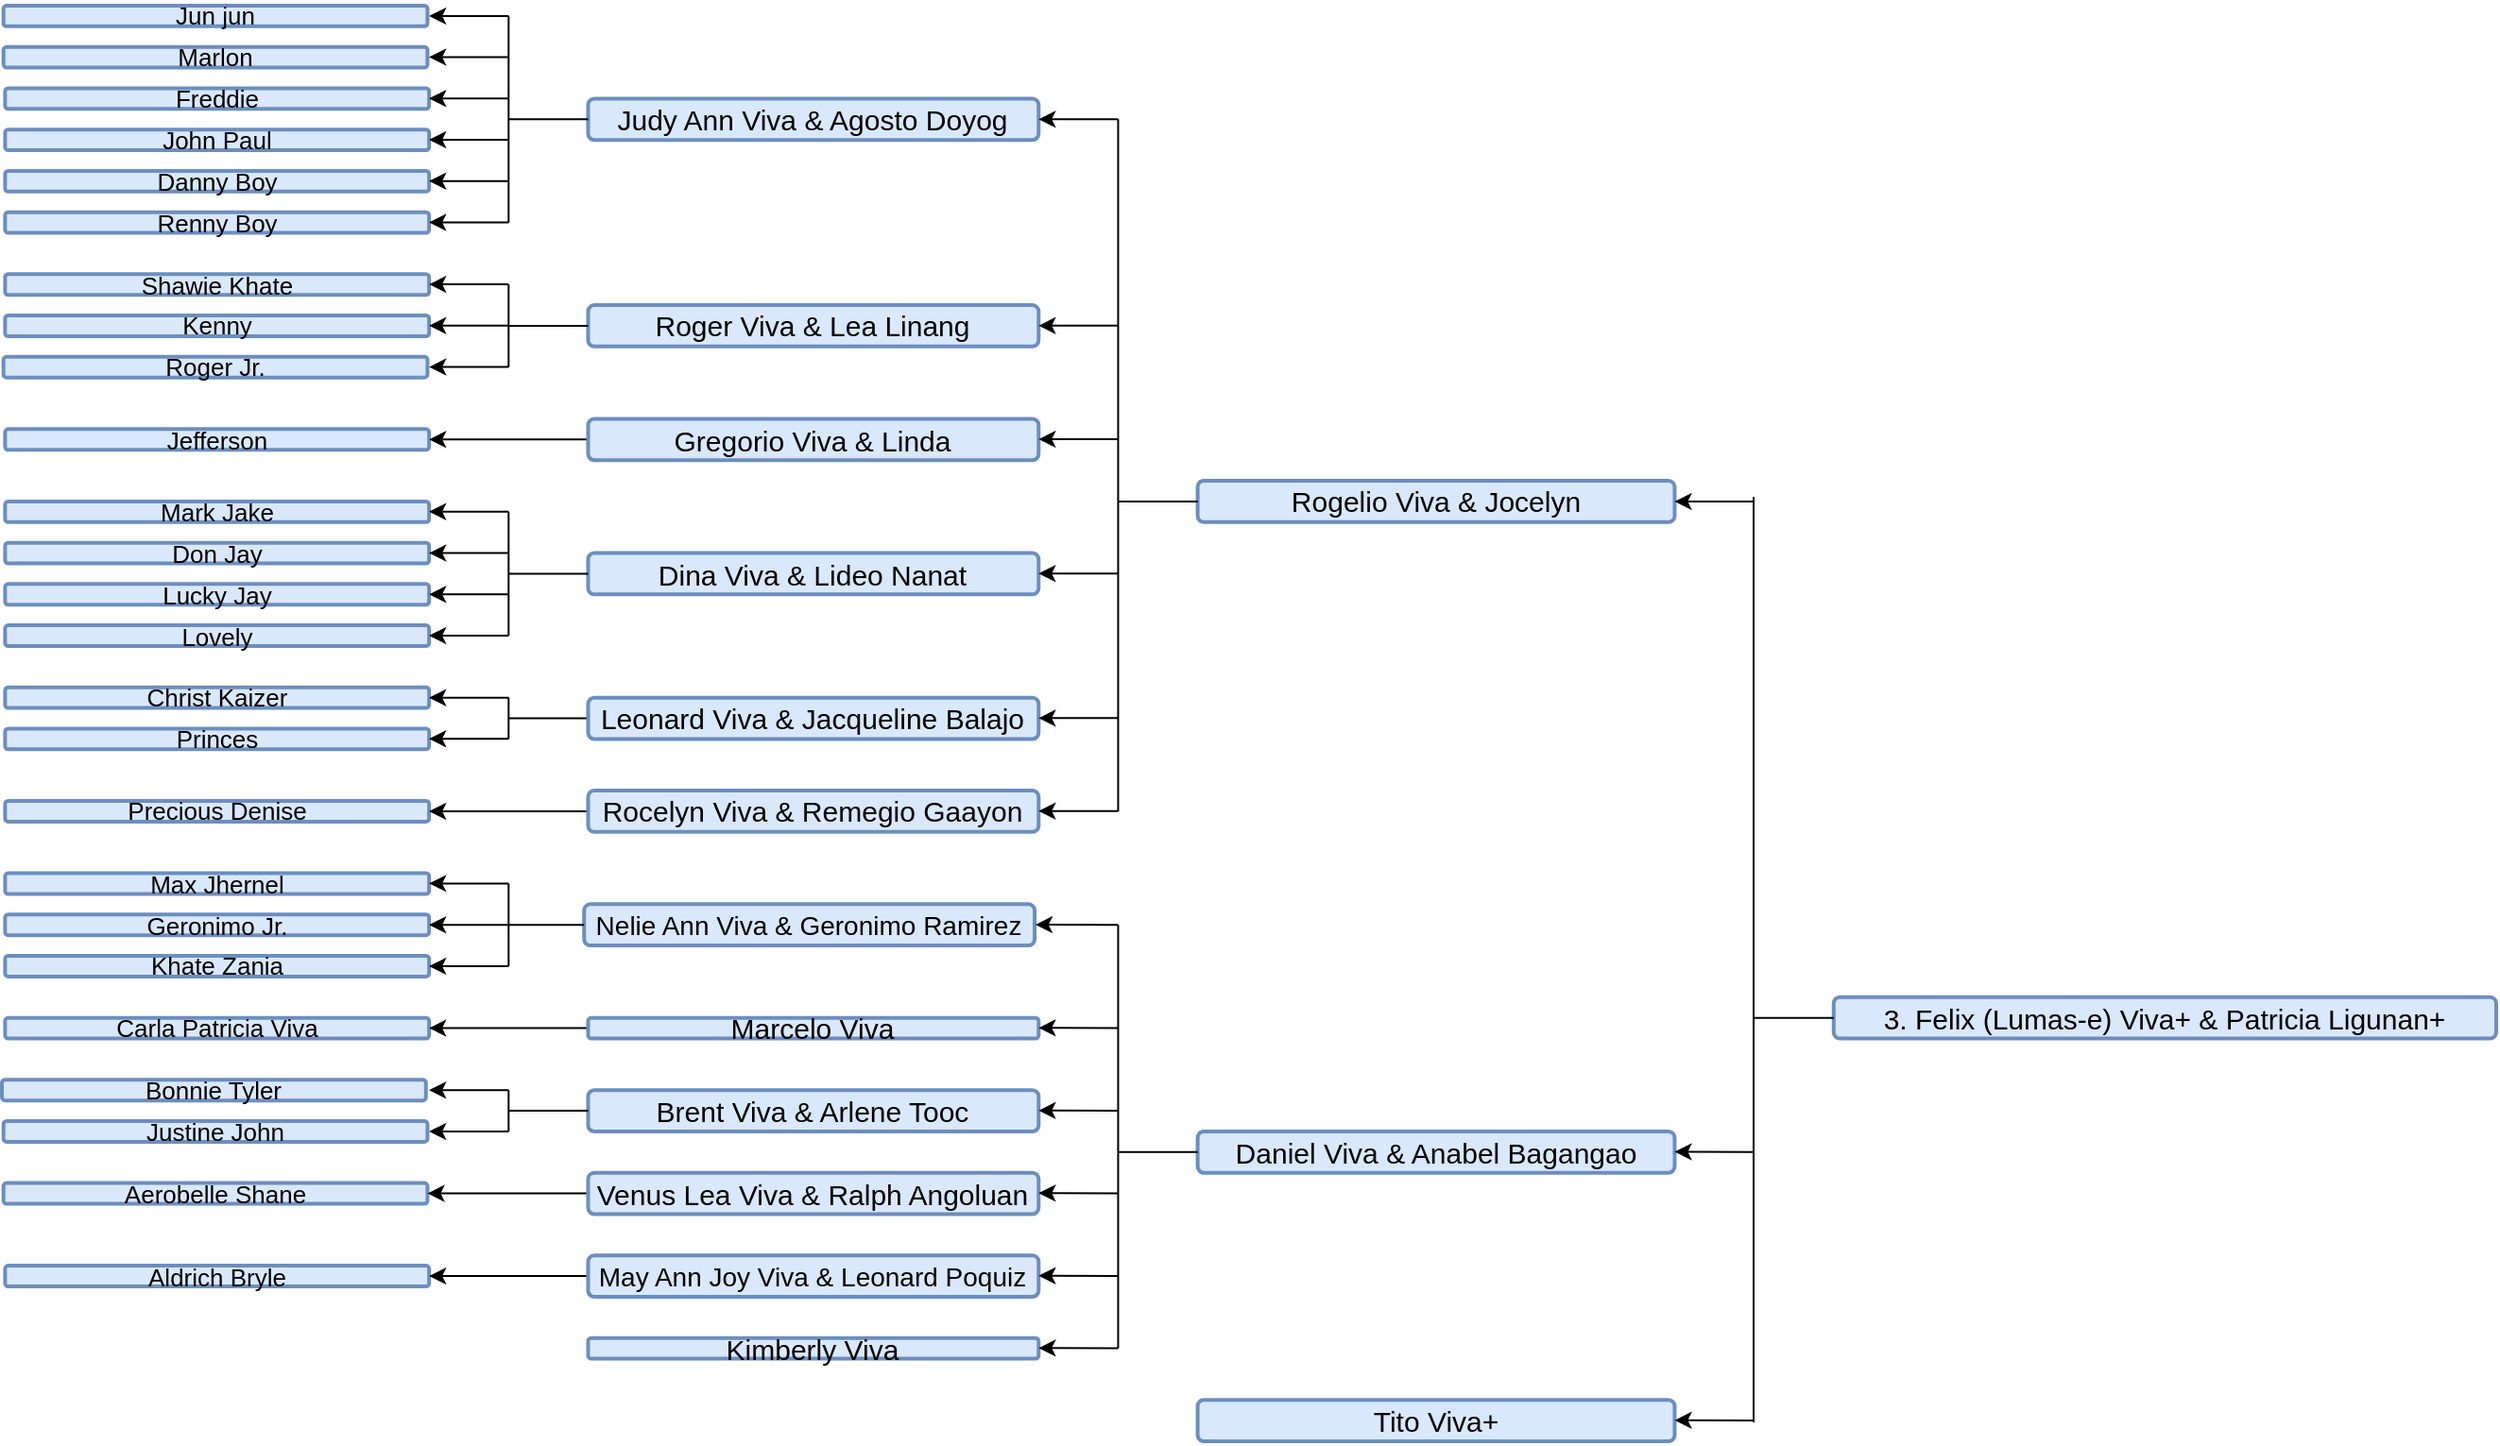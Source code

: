 <mxfile version="28.0.4">
  <diagram name="Page-1" id="Qc2j29BkZQCwujwfNHXb">
    <mxGraphModel dx="1864" dy="1098" grid="1" gridSize="10" guides="1" tooltips="1" connect="1" arrows="1" fold="1" page="1" pageScale="1" pageWidth="1400" pageHeight="850" math="0" shadow="0">
      <root>
        <mxCell id="0" />
        <mxCell id="1" parent="0" />
        <mxCell id="mNVwAcbcl_QrP8iyDvm8-1076" value="" style="group" vertex="1" connectable="0" parent="1">
          <mxGeometry x="40" y="40" width="1320" height="760" as="geometry" />
        </mxCell>
        <mxCell id="mNVwAcbcl_QrP8iyDvm8-979" value="Rogelio Viva &amp;amp; Jocelyn" style="whiteSpace=wrap;html=1;rounded=1;strokeColor=#6c8ebf;fillColor=#dae8fc;strokeWidth=2;fontSize=15;" vertex="1" parent="mNVwAcbcl_QrP8iyDvm8-1076">
          <mxGeometry x="632.792" y="251.511" width="252.444" height="21.871" as="geometry" />
        </mxCell>
        <mxCell id="mNVwAcbcl_QrP8iyDvm8-980" value="Judy Ann Viva &amp;amp; Agosto Doyog" style="rounded=1;whiteSpace=wrap;html=1;fillColor=#dae8fc;strokeColor=#6c8ebf;strokeWidth=2;fontSize=15;" vertex="1" parent="mNVwAcbcl_QrP8iyDvm8-1076">
          <mxGeometry x="310.225" y="49.209" width="238.419" height="21.871" as="geometry" />
        </mxCell>
        <mxCell id="mNVwAcbcl_QrP8iyDvm8-981" value="Jun jun" style="rounded=1;whiteSpace=wrap;html=1;fillColor=#dae8fc;strokeColor=#6c8ebf;strokeWidth=2;fontSize=13;" vertex="1" parent="mNVwAcbcl_QrP8iyDvm8-1076">
          <mxGeometry x="0.841" width="224.394" height="10.935" as="geometry" />
        </mxCell>
        <mxCell id="mNVwAcbcl_QrP8iyDvm8-982" value="Marlon" style="rounded=1;whiteSpace=wrap;html=1;fillColor=#dae8fc;strokeColor=#6c8ebf;strokeWidth=2;fontSize=13;" vertex="1" parent="mNVwAcbcl_QrP8iyDvm8-1076">
          <mxGeometry x="0.841" y="21.871" width="224.394" height="10.935" as="geometry" />
        </mxCell>
        <mxCell id="mNVwAcbcl_QrP8iyDvm8-983" value="Freddie" style="rounded=1;whiteSpace=wrap;html=1;fillColor=#dae8fc;strokeColor=#6c8ebf;strokeWidth=2;fontSize=13;" vertex="1" parent="mNVwAcbcl_QrP8iyDvm8-1076">
          <mxGeometry x="1.683" y="43.741" width="224.394" height="10.935" as="geometry" />
        </mxCell>
        <mxCell id="mNVwAcbcl_QrP8iyDvm8-984" value="John Paul" style="rounded=1;whiteSpace=wrap;html=1;fillColor=#dae8fc;strokeColor=#6c8ebf;strokeWidth=2;fontSize=13;" vertex="1" parent="mNVwAcbcl_QrP8iyDvm8-1076">
          <mxGeometry x="1.683" y="65.612" width="224.394" height="10.935" as="geometry" />
        </mxCell>
        <mxCell id="mNVwAcbcl_QrP8iyDvm8-985" value="Danny Boy" style="rounded=1;whiteSpace=wrap;html=1;fillColor=#dae8fc;strokeColor=#6c8ebf;strokeWidth=2;fontSize=13;" vertex="1" parent="mNVwAcbcl_QrP8iyDvm8-1076">
          <mxGeometry x="1.683" y="87.482" width="224.394" height="10.935" as="geometry" />
        </mxCell>
        <mxCell id="mNVwAcbcl_QrP8iyDvm8-986" value="Renny Boy" style="rounded=1;whiteSpace=wrap;html=1;fillColor=#dae8fc;strokeColor=#6c8ebf;strokeWidth=2;fontSize=13;" vertex="1" parent="mNVwAcbcl_QrP8iyDvm8-1076">
          <mxGeometry x="1.683" y="109.353" width="224.394" height="10.935" as="geometry" />
        </mxCell>
        <mxCell id="mNVwAcbcl_QrP8iyDvm8-987" value="" style="endArrow=classic;html=1;rounded=0;fontFamily=Helvetica;fontSize=12;fontColor=default;" edge="1" parent="mNVwAcbcl_QrP8iyDvm8-1076">
          <mxGeometry width="50" height="50" relative="1" as="geometry">
            <mxPoint x="268.151" y="5.468" as="sourcePoint" />
            <mxPoint x="226.077" y="5.468" as="targetPoint" />
          </mxGeometry>
        </mxCell>
        <mxCell id="mNVwAcbcl_QrP8iyDvm8-988" value="" style="endArrow=classic;html=1;rounded=0;fontFamily=Helvetica;fontSize=12;fontColor=default;" edge="1" parent="mNVwAcbcl_QrP8iyDvm8-1076">
          <mxGeometry width="50" height="50" relative="1" as="geometry">
            <mxPoint x="268.151" y="27.251" as="sourcePoint" />
            <mxPoint x="226.077" y="27.251" as="targetPoint" />
          </mxGeometry>
        </mxCell>
        <mxCell id="mNVwAcbcl_QrP8iyDvm8-989" value="" style="endArrow=classic;html=1;rounded=0;fontFamily=Helvetica;fontSize=12;fontColor=default;" edge="1" parent="mNVwAcbcl_QrP8iyDvm8-1076">
          <mxGeometry width="50" height="50" relative="1" as="geometry">
            <mxPoint x="268.151" y="49.121" as="sourcePoint" />
            <mxPoint x="226.077" y="49.121" as="targetPoint" />
          </mxGeometry>
        </mxCell>
        <mxCell id="mNVwAcbcl_QrP8iyDvm8-990" value="" style="endArrow=classic;html=1;rounded=0;fontFamily=Helvetica;fontSize=12;fontColor=default;" edge="1" parent="mNVwAcbcl_QrP8iyDvm8-1076">
          <mxGeometry width="50" height="50" relative="1" as="geometry">
            <mxPoint x="268.151" y="70.992" as="sourcePoint" />
            <mxPoint x="226.077" y="70.992" as="targetPoint" />
          </mxGeometry>
        </mxCell>
        <mxCell id="mNVwAcbcl_QrP8iyDvm8-991" value="" style="endArrow=classic;html=1;rounded=0;fontFamily=Helvetica;fontSize=12;fontColor=default;" edge="1" parent="mNVwAcbcl_QrP8iyDvm8-1076">
          <mxGeometry width="50" height="50" relative="1" as="geometry">
            <mxPoint x="268.151" y="92.862" as="sourcePoint" />
            <mxPoint x="226.077" y="92.862" as="targetPoint" />
          </mxGeometry>
        </mxCell>
        <mxCell id="mNVwAcbcl_QrP8iyDvm8-992" value="" style="endArrow=classic;html=1;rounded=0;fontFamily=Helvetica;fontSize=12;fontColor=default;" edge="1" parent="mNVwAcbcl_QrP8iyDvm8-1076">
          <mxGeometry width="50" height="50" relative="1" as="geometry">
            <mxPoint x="268.151" y="114.733" as="sourcePoint" />
            <mxPoint x="226.077" y="114.733" as="targetPoint" />
          </mxGeometry>
        </mxCell>
        <mxCell id="mNVwAcbcl_QrP8iyDvm8-993" value="" style="endArrow=none;html=1;rounded=0;fontFamily=Helvetica;fontSize=12;fontColor=default;" edge="1" parent="mNVwAcbcl_QrP8iyDvm8-1076">
          <mxGeometry width="50" height="50" relative="1" as="geometry">
            <mxPoint x="268.151" y="114.82" as="sourcePoint" />
            <mxPoint x="268.151" y="5.468" as="targetPoint" />
          </mxGeometry>
        </mxCell>
        <mxCell id="mNVwAcbcl_QrP8iyDvm8-994" value="" style="endArrow=none;html=1;rounded=0;fontFamily=Helvetica;fontSize=12;fontColor=default;" edge="1" parent="mNVwAcbcl_QrP8iyDvm8-1076">
          <mxGeometry width="50" height="50" relative="1" as="geometry">
            <mxPoint x="268.151" y="60.144" as="sourcePoint" />
            <mxPoint x="310.225" y="60.144" as="targetPoint" />
          </mxGeometry>
        </mxCell>
        <mxCell id="mNVwAcbcl_QrP8iyDvm8-995" value="Shawie Khate" style="rounded=1;whiteSpace=wrap;html=1;fillColor=#dae8fc;strokeColor=#6c8ebf;strokeWidth=2;fontSize=13;" vertex="1" parent="mNVwAcbcl_QrP8iyDvm8-1076">
          <mxGeometry x="1.683" y="142.158" width="224.394" height="10.935" as="geometry" />
        </mxCell>
        <mxCell id="mNVwAcbcl_QrP8iyDvm8-996" value="Kenny" style="rounded=1;whiteSpace=wrap;html=1;fillColor=#dae8fc;strokeColor=#6c8ebf;strokeWidth=2;fontSize=13;" vertex="1" parent="mNVwAcbcl_QrP8iyDvm8-1076">
          <mxGeometry x="1.683" y="164.029" width="224.394" height="10.935" as="geometry" />
        </mxCell>
        <mxCell id="mNVwAcbcl_QrP8iyDvm8-997" value="Roger Jr." style="rounded=1;whiteSpace=wrap;html=1;fillColor=#dae8fc;strokeColor=#6c8ebf;strokeWidth=2;fontSize=13;" vertex="1" parent="mNVwAcbcl_QrP8iyDvm8-1076">
          <mxGeometry x="0.841" y="185.899" width="224.394" height="10.935" as="geometry" />
        </mxCell>
        <mxCell id="mNVwAcbcl_QrP8iyDvm8-998" value="Roger Viva &amp;amp; Lea Linang" style="rounded=1;whiteSpace=wrap;html=1;fillColor=#dae8fc;strokeColor=#6c8ebf;strokeWidth=2;fontSize=15;" vertex="1" parent="mNVwAcbcl_QrP8iyDvm8-1076">
          <mxGeometry x="310.225" y="158.561" width="238.419" height="21.871" as="geometry" />
        </mxCell>
        <mxCell id="mNVwAcbcl_QrP8iyDvm8-999" value="" style="endArrow=none;html=1;rounded=0;fontFamily=Helvetica;fontSize=12;fontColor=default;entryX=0;entryY=0.5;entryDx=0;entryDy=0;" edge="1" parent="mNVwAcbcl_QrP8iyDvm8-1076" target="mNVwAcbcl_QrP8iyDvm8-998">
          <mxGeometry width="50" height="50" relative="1" as="geometry">
            <mxPoint x="268.151" y="169.496" as="sourcePoint" />
            <mxPoint x="296.201" y="180.432" as="targetPoint" />
          </mxGeometry>
        </mxCell>
        <mxCell id="mNVwAcbcl_QrP8iyDvm8-1000" value="" style="endArrow=none;html=1;rounded=0;fontFamily=Helvetica;fontSize=12;fontColor=default;" edge="1" parent="mNVwAcbcl_QrP8iyDvm8-1076">
          <mxGeometry width="50" height="50" relative="1" as="geometry">
            <mxPoint x="268.151" y="191.367" as="sourcePoint" />
            <mxPoint x="268.151" y="147.626" as="targetPoint" />
          </mxGeometry>
        </mxCell>
        <mxCell id="mNVwAcbcl_QrP8iyDvm8-1001" value="" style="endArrow=classic;html=1;rounded=0;fontFamily=Helvetica;fontSize=12;fontColor=default;" edge="1" parent="mNVwAcbcl_QrP8iyDvm8-1076">
          <mxGeometry width="50" height="50" relative="1" as="geometry">
            <mxPoint x="268.151" y="147.527" as="sourcePoint" />
            <mxPoint x="226.077" y="147.527" as="targetPoint" />
          </mxGeometry>
        </mxCell>
        <mxCell id="mNVwAcbcl_QrP8iyDvm8-1002" value="" style="endArrow=classic;html=1;rounded=0;fontFamily=Helvetica;fontSize=12;fontColor=default;" edge="1" parent="mNVwAcbcl_QrP8iyDvm8-1076">
          <mxGeometry width="50" height="50" relative="1" as="geometry">
            <mxPoint x="268.151" y="169.398" as="sourcePoint" />
            <mxPoint x="226.077" y="169.398" as="targetPoint" />
          </mxGeometry>
        </mxCell>
        <mxCell id="mNVwAcbcl_QrP8iyDvm8-1003" value="" style="endArrow=classic;html=1;rounded=0;fontFamily=Helvetica;fontSize=12;fontColor=default;" edge="1" parent="mNVwAcbcl_QrP8iyDvm8-1076">
          <mxGeometry width="50" height="50" relative="1" as="geometry">
            <mxPoint x="268.151" y="191.268" as="sourcePoint" />
            <mxPoint x="226.077" y="191.268" as="targetPoint" />
          </mxGeometry>
        </mxCell>
        <mxCell id="mNVwAcbcl_QrP8iyDvm8-1004" value="Jefferson" style="rounded=1;whiteSpace=wrap;html=1;fillColor=#dae8fc;strokeColor=#6c8ebf;strokeWidth=2;fontSize=13;" vertex="1" parent="mNVwAcbcl_QrP8iyDvm8-1076">
          <mxGeometry x="1.683" y="224.173" width="224.394" height="10.935" as="geometry" />
        </mxCell>
        <mxCell id="mNVwAcbcl_QrP8iyDvm8-1005" value="" style="edgeStyle=orthogonalEdgeStyle;rounded=0;orthogonalLoop=1;jettySize=auto;html=1;fontFamily=Helvetica;fontSize=12;fontColor=default;" edge="1" parent="mNVwAcbcl_QrP8iyDvm8-1076" source="mNVwAcbcl_QrP8iyDvm8-1006" target="mNVwAcbcl_QrP8iyDvm8-1004">
          <mxGeometry relative="1" as="geometry" />
        </mxCell>
        <mxCell id="mNVwAcbcl_QrP8iyDvm8-1006" value="Gregorio Viva &amp;amp; Linda" style="rounded=1;whiteSpace=wrap;html=1;fillColor=#dae8fc;strokeColor=#6c8ebf;strokeWidth=2;fontSize=15;" vertex="1" parent="mNVwAcbcl_QrP8iyDvm8-1076">
          <mxGeometry x="310.225" y="218.705" width="238.419" height="21.871" as="geometry" />
        </mxCell>
        <mxCell id="mNVwAcbcl_QrP8iyDvm8-1007" value="Mark Jake" style="rounded=1;whiteSpace=wrap;html=1;fillColor=#dae8fc;strokeColor=#6c8ebf;strokeWidth=2;fontSize=13;" vertex="1" parent="mNVwAcbcl_QrP8iyDvm8-1076">
          <mxGeometry x="1.683" y="262.446" width="224.394" height="10.935" as="geometry" />
        </mxCell>
        <mxCell id="mNVwAcbcl_QrP8iyDvm8-1008" value="Don Jay" style="rounded=1;whiteSpace=wrap;html=1;fillColor=#dae8fc;strokeColor=#6c8ebf;strokeWidth=2;fontSize=13;" vertex="1" parent="mNVwAcbcl_QrP8iyDvm8-1076">
          <mxGeometry x="1.683" y="284.317" width="224.394" height="10.935" as="geometry" />
        </mxCell>
        <mxCell id="mNVwAcbcl_QrP8iyDvm8-1009" value="Lucky Jay" style="rounded=1;whiteSpace=wrap;html=1;fillColor=#dae8fc;strokeColor=#6c8ebf;strokeWidth=2;fontSize=13;" vertex="1" parent="mNVwAcbcl_QrP8iyDvm8-1076">
          <mxGeometry x="1.683" y="306.187" width="224.394" height="10.935" as="geometry" />
        </mxCell>
        <mxCell id="mNVwAcbcl_QrP8iyDvm8-1010" value="Lovely" style="rounded=1;whiteSpace=wrap;html=1;fillColor=#dae8fc;strokeColor=#6c8ebf;strokeWidth=2;fontSize=13;" vertex="1" parent="mNVwAcbcl_QrP8iyDvm8-1076">
          <mxGeometry x="1.683" y="328.058" width="224.394" height="10.935" as="geometry" />
        </mxCell>
        <mxCell id="mNVwAcbcl_QrP8iyDvm8-1011" value="Dina Viva &amp;amp; Lideo Nanat" style="rounded=1;whiteSpace=wrap;html=1;fillColor=#dae8fc;strokeColor=#6c8ebf;strokeWidth=2;fontSize=15;" vertex="1" parent="mNVwAcbcl_QrP8iyDvm8-1076">
          <mxGeometry x="310.225" y="289.784" width="238.419" height="21.871" as="geometry" />
        </mxCell>
        <mxCell id="mNVwAcbcl_QrP8iyDvm8-1012" value="" style="endArrow=none;html=1;rounded=0;fontFamily=Helvetica;fontSize=12;fontColor=default;entryX=0;entryY=0.5;entryDx=0;entryDy=0;" edge="1" parent="mNVwAcbcl_QrP8iyDvm8-1076" target="mNVwAcbcl_QrP8iyDvm8-1011">
          <mxGeometry width="50" height="50" relative="1" as="geometry">
            <mxPoint x="268.151" y="300.719" as="sourcePoint" />
            <mxPoint x="306.018" y="300.637" as="targetPoint" />
          </mxGeometry>
        </mxCell>
        <mxCell id="mNVwAcbcl_QrP8iyDvm8-1013" value="" style="endArrow=none;html=1;rounded=0;fontFamily=Helvetica;fontSize=12;fontColor=default;" edge="1" parent="mNVwAcbcl_QrP8iyDvm8-1076">
          <mxGeometry width="50" height="50" relative="1" as="geometry">
            <mxPoint x="268.151" y="333.525" as="sourcePoint" />
            <mxPoint x="268.151" y="267.914" as="targetPoint" />
          </mxGeometry>
        </mxCell>
        <mxCell id="mNVwAcbcl_QrP8iyDvm8-1014" value="" style="endArrow=classic;html=1;rounded=0;fontFamily=Helvetica;fontSize=12;fontColor=default;" edge="1" parent="mNVwAcbcl_QrP8iyDvm8-1076">
          <mxGeometry width="50" height="50" relative="1" as="geometry">
            <mxPoint x="268.151" y="267.848" as="sourcePoint" />
            <mxPoint x="226.077" y="267.848" as="targetPoint" />
          </mxGeometry>
        </mxCell>
        <mxCell id="mNVwAcbcl_QrP8iyDvm8-1015" value="" style="endArrow=classic;html=1;rounded=0;fontFamily=Helvetica;fontSize=12;fontColor=default;" edge="1" parent="mNVwAcbcl_QrP8iyDvm8-1076">
          <mxGeometry width="50" height="50" relative="1" as="geometry">
            <mxPoint x="268.151" y="333.46" as="sourcePoint" />
            <mxPoint x="226.077" y="333.46" as="targetPoint" />
          </mxGeometry>
        </mxCell>
        <mxCell id="mNVwAcbcl_QrP8iyDvm8-1016" value="" style="endArrow=classic;html=1;rounded=0;fontFamily=Helvetica;fontSize=12;fontColor=default;" edge="1" parent="mNVwAcbcl_QrP8iyDvm8-1076">
          <mxGeometry width="50" height="50" relative="1" as="geometry">
            <mxPoint x="268.151" y="311.655" as="sourcePoint" />
            <mxPoint x="226.077" y="311.655" as="targetPoint" />
          </mxGeometry>
        </mxCell>
        <mxCell id="mNVwAcbcl_QrP8iyDvm8-1017" value="" style="endArrow=classic;html=1;rounded=0;fontFamily=Helvetica;fontSize=12;fontColor=default;" edge="1" parent="mNVwAcbcl_QrP8iyDvm8-1076">
          <mxGeometry width="50" height="50" relative="1" as="geometry">
            <mxPoint x="268.151" y="289.784" as="sourcePoint" />
            <mxPoint x="226.077" y="289.784" as="targetPoint" />
          </mxGeometry>
        </mxCell>
        <mxCell id="mNVwAcbcl_QrP8iyDvm8-1018" value="Christ Kaizer" style="rounded=1;whiteSpace=wrap;html=1;fillColor=#dae8fc;strokeColor=#6c8ebf;strokeWidth=2;fontSize=13;" vertex="1" parent="mNVwAcbcl_QrP8iyDvm8-1076">
          <mxGeometry x="1.683" y="360.863" width="224.394" height="10.935" as="geometry" />
        </mxCell>
        <mxCell id="mNVwAcbcl_QrP8iyDvm8-1019" value="Princes" style="rounded=1;whiteSpace=wrap;html=1;fillColor=#dae8fc;strokeColor=#6c8ebf;strokeWidth=2;fontSize=13;" vertex="1" parent="mNVwAcbcl_QrP8iyDvm8-1076">
          <mxGeometry x="1.683" y="382.734" width="224.394" height="10.935" as="geometry" />
        </mxCell>
        <mxCell id="mNVwAcbcl_QrP8iyDvm8-1020" value="Leonard Viva &amp;amp; Jacqueline Balajo" style="rounded=1;whiteSpace=wrap;html=1;fillColor=#dae8fc;strokeColor=#6c8ebf;strokeWidth=2;fontSize=15;" vertex="1" parent="mNVwAcbcl_QrP8iyDvm8-1076">
          <mxGeometry x="310.225" y="366.331" width="238.419" height="21.871" as="geometry" />
        </mxCell>
        <mxCell id="mNVwAcbcl_QrP8iyDvm8-1021" value="" style="endArrow=none;html=1;rounded=0;fontFamily=Helvetica;fontSize=12;fontColor=default;" edge="1" parent="mNVwAcbcl_QrP8iyDvm8-1076">
          <mxGeometry width="50" height="50" relative="1" as="geometry">
            <mxPoint x="268.151" y="377.266" as="sourcePoint" />
            <mxPoint x="309.384" y="377.266" as="targetPoint" />
          </mxGeometry>
        </mxCell>
        <mxCell id="mNVwAcbcl_QrP8iyDvm8-1022" value="" style="endArrow=none;html=1;rounded=0;fontFamily=Helvetica;fontSize=12;fontColor=default;" edge="1" parent="mNVwAcbcl_QrP8iyDvm8-1076">
          <mxGeometry width="50" height="50" relative="1" as="geometry">
            <mxPoint x="268.151" y="388.201" as="sourcePoint" />
            <mxPoint x="268.151" y="366.331" as="targetPoint" />
          </mxGeometry>
        </mxCell>
        <mxCell id="mNVwAcbcl_QrP8iyDvm8-1023" value="" style="endArrow=classic;html=1;rounded=0;fontFamily=Helvetica;fontSize=12;fontColor=default;" edge="1" parent="mNVwAcbcl_QrP8iyDvm8-1076">
          <mxGeometry width="50" height="50" relative="1" as="geometry">
            <mxPoint x="268.151" y="366.331" as="sourcePoint" />
            <mxPoint x="226.077" y="366.331" as="targetPoint" />
          </mxGeometry>
        </mxCell>
        <mxCell id="mNVwAcbcl_QrP8iyDvm8-1024" value="" style="endArrow=classic;html=1;rounded=0;fontFamily=Helvetica;fontSize=12;fontColor=default;" edge="1" parent="mNVwAcbcl_QrP8iyDvm8-1076">
          <mxGeometry width="50" height="50" relative="1" as="geometry">
            <mxPoint x="268.151" y="388.081" as="sourcePoint" />
            <mxPoint x="226.077" y="388.081" as="targetPoint" />
          </mxGeometry>
        </mxCell>
        <mxCell id="mNVwAcbcl_QrP8iyDvm8-1025" value="Precious Denise" style="rounded=1;whiteSpace=wrap;html=1;fillColor=#dae8fc;strokeColor=#6c8ebf;strokeWidth=2;fontSize=13;" vertex="1" parent="mNVwAcbcl_QrP8iyDvm8-1076">
          <mxGeometry x="1.683" y="421.007" width="224.394" height="10.935" as="geometry" />
        </mxCell>
        <mxCell id="mNVwAcbcl_QrP8iyDvm8-1026" value="" style="edgeStyle=orthogonalEdgeStyle;rounded=0;orthogonalLoop=1;jettySize=auto;html=1;fontFamily=Helvetica;fontSize=12;fontColor=default;" edge="1" parent="mNVwAcbcl_QrP8iyDvm8-1076" source="mNVwAcbcl_QrP8iyDvm8-1027" target="mNVwAcbcl_QrP8iyDvm8-1025">
          <mxGeometry relative="1" as="geometry" />
        </mxCell>
        <mxCell id="mNVwAcbcl_QrP8iyDvm8-1027" value="Rocelyn Viva &amp;amp; Remegio Gaayon" style="rounded=1;whiteSpace=wrap;html=1;fillColor=#dae8fc;strokeColor=#6c8ebf;strokeWidth=2;fontSize=15;" vertex="1" parent="mNVwAcbcl_QrP8iyDvm8-1076">
          <mxGeometry x="310.225" y="415.54" width="238.419" height="21.871" as="geometry" />
        </mxCell>
        <mxCell id="mNVwAcbcl_QrP8iyDvm8-1028" value="" style="endArrow=classic;html=1;rounded=0;fontFamily=Helvetica;fontSize=12;fontColor=default;entryX=1;entryY=0.5;entryDx=0;entryDy=0;" edge="1" parent="mNVwAcbcl_QrP8iyDvm8-1076" target="mNVwAcbcl_QrP8iyDvm8-980">
          <mxGeometry width="50" height="50" relative="1" as="geometry">
            <mxPoint x="590.718" y="60.144" as="sourcePoint" />
            <mxPoint x="899.261" y="235.108" as="targetPoint" />
          </mxGeometry>
        </mxCell>
        <mxCell id="mNVwAcbcl_QrP8iyDvm8-1029" value="" style="endArrow=classic;html=1;rounded=0;fontFamily=Helvetica;fontSize=12;fontColor=default;entryX=1;entryY=0.5;entryDx=0;entryDy=0;" edge="1" parent="mNVwAcbcl_QrP8iyDvm8-1076">
          <mxGeometry width="50" height="50" relative="1" as="geometry">
            <mxPoint x="590.718" y="169.393" as="sourcePoint" />
            <mxPoint x="548.644" y="169.393" as="targetPoint" />
          </mxGeometry>
        </mxCell>
        <mxCell id="mNVwAcbcl_QrP8iyDvm8-1030" value="" style="endArrow=classic;html=1;rounded=0;fontFamily=Helvetica;fontSize=12;fontColor=default;entryX=1;entryY=0.5;entryDx=0;entryDy=0;" edge="1" parent="mNVwAcbcl_QrP8iyDvm8-1076">
          <mxGeometry width="50" height="50" relative="1" as="geometry">
            <mxPoint x="590.718" y="229.536" as="sourcePoint" />
            <mxPoint x="548.644" y="229.536" as="targetPoint" />
          </mxGeometry>
        </mxCell>
        <mxCell id="mNVwAcbcl_QrP8iyDvm8-1031" value="" style="endArrow=classic;html=1;rounded=0;fontFamily=Helvetica;fontSize=12;fontColor=default;entryX=1;entryY=0.5;entryDx=0;entryDy=0;" edge="1" parent="mNVwAcbcl_QrP8iyDvm8-1076">
          <mxGeometry width="50" height="50" relative="1" as="geometry">
            <mxPoint x="590.718" y="300.616" as="sourcePoint" />
            <mxPoint x="548.644" y="300.616" as="targetPoint" />
          </mxGeometry>
        </mxCell>
        <mxCell id="mNVwAcbcl_QrP8iyDvm8-1032" value="" style="endArrow=classic;html=1;rounded=0;fontFamily=Helvetica;fontSize=12;fontColor=default;entryX=1;entryY=0.5;entryDx=0;entryDy=0;" edge="1" parent="mNVwAcbcl_QrP8iyDvm8-1076">
          <mxGeometry width="50" height="50" relative="1" as="geometry">
            <mxPoint x="590.718" y="377.162" as="sourcePoint" />
            <mxPoint x="548.644" y="377.162" as="targetPoint" />
          </mxGeometry>
        </mxCell>
        <mxCell id="mNVwAcbcl_QrP8iyDvm8-1033" value="" style="endArrow=classic;html=1;rounded=0;fontFamily=Helvetica;fontSize=12;fontColor=default;entryX=1;entryY=0.5;entryDx=0;entryDy=0;" edge="1" parent="mNVwAcbcl_QrP8iyDvm8-1076">
          <mxGeometry width="50" height="50" relative="1" as="geometry">
            <mxPoint x="590.718" y="426.371" as="sourcePoint" />
            <mxPoint x="548.644" y="426.371" as="targetPoint" />
          </mxGeometry>
        </mxCell>
        <mxCell id="mNVwAcbcl_QrP8iyDvm8-1034" value="" style="endArrow=none;html=1;rounded=0;fontFamily=Helvetica;fontSize=12;fontColor=default;" edge="1" parent="mNVwAcbcl_QrP8iyDvm8-1076">
          <mxGeometry width="50" height="50" relative="1" as="geometry">
            <mxPoint x="590.718" y="426.475" as="sourcePoint" />
            <mxPoint x="590.718" y="60.144" as="targetPoint" />
          </mxGeometry>
        </mxCell>
        <mxCell id="mNVwAcbcl_QrP8iyDvm8-1035" value="" style="endArrow=none;html=1;rounded=0;fontFamily=Helvetica;fontSize=12;fontColor=default;" edge="1" parent="mNVwAcbcl_QrP8iyDvm8-1076">
          <mxGeometry width="50" height="50" relative="1" as="geometry">
            <mxPoint x="590.718" y="262.446" as="sourcePoint" />
            <mxPoint x="632.792" y="262.446" as="targetPoint" />
          </mxGeometry>
        </mxCell>
        <mxCell id="mNVwAcbcl_QrP8iyDvm8-1036" value="Daniel Viva &amp;amp; Anabel Bagangao" style="whiteSpace=wrap;html=1;rounded=1;strokeColor=#6c8ebf;fillColor=#dae8fc;strokeWidth=2;fontSize=15;" vertex="1" parent="mNVwAcbcl_QrP8iyDvm8-1076">
          <mxGeometry x="632.792" y="595.971" width="252.444" height="21.871" as="geometry" />
        </mxCell>
        <mxCell id="mNVwAcbcl_QrP8iyDvm8-1037" value="Max Jhernel" style="rounded=1;whiteSpace=wrap;html=1;fillColor=#dae8fc;strokeColor=#6c8ebf;strokeWidth=2;fontSize=13;" vertex="1" parent="mNVwAcbcl_QrP8iyDvm8-1076">
          <mxGeometry x="1.683" y="459.281" width="224.394" height="10.935" as="geometry" />
        </mxCell>
        <mxCell id="mNVwAcbcl_QrP8iyDvm8-1038" value="Geronimo Jr." style="rounded=1;whiteSpace=wrap;html=1;fillColor=#dae8fc;strokeColor=#6c8ebf;strokeWidth=2;fontSize=13;" vertex="1" parent="mNVwAcbcl_QrP8iyDvm8-1076">
          <mxGeometry x="1.683" y="481.151" width="224.394" height="10.935" as="geometry" />
        </mxCell>
        <mxCell id="mNVwAcbcl_QrP8iyDvm8-1039" value="Khate Zania" style="rounded=1;whiteSpace=wrap;html=1;fillColor=#dae8fc;strokeColor=#6c8ebf;strokeWidth=2;fontSize=13;" vertex="1" parent="mNVwAcbcl_QrP8iyDvm8-1076">
          <mxGeometry x="1.683" y="503.022" width="224.394" height="10.935" as="geometry" />
        </mxCell>
        <mxCell id="mNVwAcbcl_QrP8iyDvm8-1040" value="Nelie Ann Viva &amp;amp; Geronimo Ramirez" style="rounded=1;whiteSpace=wrap;html=1;fillColor=#dae8fc;strokeColor=#6c8ebf;strokeWidth=2;fontSize=14;" vertex="1" parent="mNVwAcbcl_QrP8iyDvm8-1076">
          <mxGeometry x="308.122" y="475.683" width="238.419" height="21.871" as="geometry" />
        </mxCell>
        <mxCell id="mNVwAcbcl_QrP8iyDvm8-1041" value="" style="endArrow=classic;html=1;rounded=0;fontFamily=Helvetica;fontSize=12;fontColor=default;entryX=1;entryY=0.5;entryDx=0;entryDy=0;exitX=0;exitY=0.5;exitDx=0;exitDy=0;" edge="1" parent="mNVwAcbcl_QrP8iyDvm8-1076" source="mNVwAcbcl_QrP8iyDvm8-1040" target="mNVwAcbcl_QrP8iyDvm8-1038">
          <mxGeometry width="50" height="50" relative="1" as="geometry">
            <mxPoint x="141.929" y="492.086" as="sourcePoint" />
            <mxPoint x="212.053" y="464.748" as="targetPoint" />
          </mxGeometry>
        </mxCell>
        <mxCell id="mNVwAcbcl_QrP8iyDvm8-1042" value="" style="endArrow=none;html=1;rounded=0;fontFamily=Helvetica;fontSize=12;fontColor=default;" edge="1" parent="mNVwAcbcl_QrP8iyDvm8-1076">
          <mxGeometry width="50" height="50" relative="1" as="geometry">
            <mxPoint x="268.151" y="508.489" as="sourcePoint" />
            <mxPoint x="268.151" y="464.748" as="targetPoint" />
          </mxGeometry>
        </mxCell>
        <mxCell id="mNVwAcbcl_QrP8iyDvm8-1043" value="" style="endArrow=classic;html=1;rounded=0;fontFamily=Helvetica;fontSize=12;fontColor=default;entryX=1.015;entryY=0.543;entryDx=0;entryDy=0;entryPerimeter=0;" edge="1" parent="mNVwAcbcl_QrP8iyDvm8-1076">
          <mxGeometry width="50" height="50" relative="1" as="geometry">
            <mxPoint x="268.151" y="464.748" as="sourcePoint" />
            <mxPoint x="226.077" y="464.677" as="targetPoint" />
          </mxGeometry>
        </mxCell>
        <mxCell id="mNVwAcbcl_QrP8iyDvm8-1044" value="" style="endArrow=classic;html=1;rounded=0;fontFamily=Helvetica;fontSize=12;fontColor=default;entryX=1.015;entryY=0.543;entryDx=0;entryDy=0;entryPerimeter=0;" edge="1" parent="mNVwAcbcl_QrP8iyDvm8-1076">
          <mxGeometry width="50" height="50" relative="1" as="geometry">
            <mxPoint x="268.151" y="508.56" as="sourcePoint" />
            <mxPoint x="226.077" y="508.489" as="targetPoint" />
          </mxGeometry>
        </mxCell>
        <mxCell id="mNVwAcbcl_QrP8iyDvm8-1045" value="Carla Patricia Viva" style="rounded=1;whiteSpace=wrap;html=1;fillColor=#dae8fc;strokeColor=#6c8ebf;strokeWidth=2;fontSize=13;" vertex="1" parent="mNVwAcbcl_QrP8iyDvm8-1076">
          <mxGeometry x="1.683" y="535.827" width="224.394" height="10.935" as="geometry" />
        </mxCell>
        <mxCell id="mNVwAcbcl_QrP8iyDvm8-1046" value="" style="edgeStyle=orthogonalEdgeStyle;rounded=0;orthogonalLoop=1;jettySize=auto;html=1;fontFamily=Helvetica;fontSize=12;fontColor=default;" edge="1" parent="mNVwAcbcl_QrP8iyDvm8-1076" source="mNVwAcbcl_QrP8iyDvm8-1047" target="mNVwAcbcl_QrP8iyDvm8-1045">
          <mxGeometry relative="1" as="geometry" />
        </mxCell>
        <mxCell id="mNVwAcbcl_QrP8iyDvm8-1047" value="Marcelo Viva" style="rounded=1;whiteSpace=wrap;html=1;fillColor=#dae8fc;strokeColor=#6c8ebf;strokeWidth=2;fontSize=15;" vertex="1" parent="mNVwAcbcl_QrP8iyDvm8-1076">
          <mxGeometry x="310.225" y="535.827" width="238.419" height="10.935" as="geometry" />
        </mxCell>
        <mxCell id="mNVwAcbcl_QrP8iyDvm8-1048" value="Bonnie Tyler" style="rounded=1;whiteSpace=wrap;html=1;fillColor=#dae8fc;strokeColor=#6c8ebf;strokeWidth=2;fontSize=13;" vertex="1" parent="mNVwAcbcl_QrP8iyDvm8-1076">
          <mxGeometry y="568.633" width="224.394" height="10.935" as="geometry" />
        </mxCell>
        <mxCell id="mNVwAcbcl_QrP8iyDvm8-1049" value="Justine John" style="rounded=1;whiteSpace=wrap;html=1;fillColor=#dae8fc;strokeColor=#6c8ebf;strokeWidth=2;fontSize=13;" vertex="1" parent="mNVwAcbcl_QrP8iyDvm8-1076">
          <mxGeometry x="0.841" y="590.504" width="224.394" height="10.935" as="geometry" />
        </mxCell>
        <mxCell id="mNVwAcbcl_QrP8iyDvm8-1050" value="Brent Viva &amp;amp; Arlene Tooc" style="rounded=1;whiteSpace=wrap;html=1;fillColor=#dae8fc;strokeColor=#6c8ebf;strokeWidth=2;fontSize=15;" vertex="1" parent="mNVwAcbcl_QrP8iyDvm8-1076">
          <mxGeometry x="310.225" y="574.101" width="238.419" height="21.871" as="geometry" />
        </mxCell>
        <mxCell id="mNVwAcbcl_QrP8iyDvm8-1051" value="" style="endArrow=none;html=1;rounded=0;fontFamily=Helvetica;fontSize=12;fontColor=default;exitX=0;exitY=0.5;exitDx=0;exitDy=0;" edge="1" parent="mNVwAcbcl_QrP8iyDvm8-1076" source="mNVwAcbcl_QrP8iyDvm8-1050">
          <mxGeometry width="50" height="50" relative="1" as="geometry">
            <mxPoint x="282.176" y="585.036" as="sourcePoint" />
            <mxPoint x="268.151" y="585.036" as="targetPoint" />
          </mxGeometry>
        </mxCell>
        <mxCell id="mNVwAcbcl_QrP8iyDvm8-1052" value="" style="endArrow=none;html=1;rounded=0;fontFamily=Helvetica;fontSize=12;fontColor=default;" edge="1" parent="mNVwAcbcl_QrP8iyDvm8-1076">
          <mxGeometry width="50" height="50" relative="1" as="geometry">
            <mxPoint x="268.151" y="595.971" as="sourcePoint" />
            <mxPoint x="268.151" y="574.101" as="targetPoint" />
          </mxGeometry>
        </mxCell>
        <mxCell id="mNVwAcbcl_QrP8iyDvm8-1053" value="" style="endArrow=classic;html=1;rounded=0;fontFamily=Helvetica;fontSize=12;fontColor=default;entryX=1.015;entryY=0.543;entryDx=0;entryDy=0;entryPerimeter=0;" edge="1" parent="mNVwAcbcl_QrP8iyDvm8-1076">
          <mxGeometry width="50" height="50" relative="1" as="geometry">
            <mxPoint x="268.151" y="574.172" as="sourcePoint" />
            <mxPoint x="226.077" y="574.101" as="targetPoint" />
          </mxGeometry>
        </mxCell>
        <mxCell id="mNVwAcbcl_QrP8iyDvm8-1054" value="" style="endArrow=classic;html=1;rounded=0;fontFamily=Helvetica;fontSize=12;fontColor=default;entryX=1.015;entryY=0.543;entryDx=0;entryDy=0;entryPerimeter=0;" edge="1" parent="mNVwAcbcl_QrP8iyDvm8-1076">
          <mxGeometry width="50" height="50" relative="1" as="geometry">
            <mxPoint x="268.151" y="596.042" as="sourcePoint" />
            <mxPoint x="226.077" y="595.971" as="targetPoint" />
          </mxGeometry>
        </mxCell>
        <mxCell id="mNVwAcbcl_QrP8iyDvm8-1055" value="Aerobelle Shane" style="rounded=1;whiteSpace=wrap;html=1;fillColor=#dae8fc;strokeColor=#6c8ebf;strokeWidth=2;fontSize=13;" vertex="1" parent="mNVwAcbcl_QrP8iyDvm8-1076">
          <mxGeometry x="0.841" y="623.309" width="224.394" height="10.935" as="geometry" />
        </mxCell>
        <mxCell id="mNVwAcbcl_QrP8iyDvm8-1056" value="" style="edgeStyle=orthogonalEdgeStyle;rounded=0;orthogonalLoop=1;jettySize=auto;html=1;fontFamily=Helvetica;fontSize=12;fontColor=default;" edge="1" parent="mNVwAcbcl_QrP8iyDvm8-1076" source="mNVwAcbcl_QrP8iyDvm8-1057" target="mNVwAcbcl_QrP8iyDvm8-1055">
          <mxGeometry relative="1" as="geometry" />
        </mxCell>
        <mxCell id="mNVwAcbcl_QrP8iyDvm8-1057" value="Venus Lea Viva &amp;amp; Ralph Angoluan" style="rounded=1;whiteSpace=wrap;html=1;fillColor=#dae8fc;strokeColor=#6c8ebf;strokeWidth=2;fontSize=15;" vertex="1" parent="mNVwAcbcl_QrP8iyDvm8-1076">
          <mxGeometry x="310.225" y="617.842" width="238.419" height="21.871" as="geometry" />
        </mxCell>
        <mxCell id="mNVwAcbcl_QrP8iyDvm8-1058" value="Aldrich Bryle" style="rounded=1;whiteSpace=wrap;html=1;fillColor=#dae8fc;strokeColor=#6c8ebf;strokeWidth=2;fontSize=13;" vertex="1" parent="mNVwAcbcl_QrP8iyDvm8-1076">
          <mxGeometry x="1.683" y="667.05" width="224.394" height="10.935" as="geometry" />
        </mxCell>
        <mxCell id="mNVwAcbcl_QrP8iyDvm8-1059" value="" style="edgeStyle=orthogonalEdgeStyle;rounded=0;orthogonalLoop=1;jettySize=auto;html=1;fontFamily=Helvetica;fontSize=12;fontColor=default;" edge="1" parent="mNVwAcbcl_QrP8iyDvm8-1076" source="mNVwAcbcl_QrP8iyDvm8-1060" target="mNVwAcbcl_QrP8iyDvm8-1058">
          <mxGeometry relative="1" as="geometry" />
        </mxCell>
        <mxCell id="mNVwAcbcl_QrP8iyDvm8-1060" value="May Ann Joy Viva &amp;amp; Leonard Poquiz" style="rounded=1;whiteSpace=wrap;html=1;fillColor=#dae8fc;strokeColor=#6c8ebf;strokeWidth=2;fontSize=14;" vertex="1" parent="mNVwAcbcl_QrP8iyDvm8-1076">
          <mxGeometry x="310.225" y="661.583" width="238.419" height="21.871" as="geometry" />
        </mxCell>
        <mxCell id="mNVwAcbcl_QrP8iyDvm8-1061" value="Kimberly Viva" style="rounded=1;whiteSpace=wrap;html=1;fillColor=#dae8fc;strokeColor=#6c8ebf;strokeWidth=2;fontSize=15;" vertex="1" parent="mNVwAcbcl_QrP8iyDvm8-1076">
          <mxGeometry x="310.225" y="705.324" width="238.419" height="10.935" as="geometry" />
        </mxCell>
        <mxCell id="mNVwAcbcl_QrP8iyDvm8-1062" value="" style="endArrow=classic;html=1;rounded=0;fontFamily=Helvetica;fontSize=12;fontColor=default;entryX=1.015;entryY=0.543;entryDx=0;entryDy=0;entryPerimeter=0;" edge="1" parent="mNVwAcbcl_QrP8iyDvm8-1076">
          <mxGeometry width="50" height="50" relative="1" as="geometry">
            <mxPoint x="590.718" y="710.715" as="sourcePoint" />
            <mxPoint x="548.644" y="710.644" as="targetPoint" />
          </mxGeometry>
        </mxCell>
        <mxCell id="mNVwAcbcl_QrP8iyDvm8-1063" value="" style="endArrow=classic;html=1;rounded=0;fontFamily=Helvetica;fontSize=12;fontColor=default;entryX=1.015;entryY=0.543;entryDx=0;entryDy=0;entryPerimeter=0;" edge="1" parent="mNVwAcbcl_QrP8iyDvm8-1076">
          <mxGeometry width="50" height="50" relative="1" as="geometry">
            <mxPoint x="590.718" y="672.441" as="sourcePoint" />
            <mxPoint x="548.644" y="672.37" as="targetPoint" />
          </mxGeometry>
        </mxCell>
        <mxCell id="mNVwAcbcl_QrP8iyDvm8-1064" value="" style="endArrow=classic;html=1;rounded=0;fontFamily=Helvetica;fontSize=12;fontColor=default;entryX=1.015;entryY=0.543;entryDx=0;entryDy=0;entryPerimeter=0;" edge="1" parent="mNVwAcbcl_QrP8iyDvm8-1076">
          <mxGeometry width="50" height="50" relative="1" as="geometry">
            <mxPoint x="590.718" y="628.7" as="sourcePoint" />
            <mxPoint x="548.644" y="628.629" as="targetPoint" />
          </mxGeometry>
        </mxCell>
        <mxCell id="mNVwAcbcl_QrP8iyDvm8-1065" value="" style="endArrow=classic;html=1;rounded=0;fontFamily=Helvetica;fontSize=12;fontColor=default;entryX=1.015;entryY=0.543;entryDx=0;entryDy=0;entryPerimeter=0;" edge="1" parent="mNVwAcbcl_QrP8iyDvm8-1076">
          <mxGeometry width="50" height="50" relative="1" as="geometry">
            <mxPoint x="590.718" y="584.959" as="sourcePoint" />
            <mxPoint x="548.644" y="584.888" as="targetPoint" />
          </mxGeometry>
        </mxCell>
        <mxCell id="mNVwAcbcl_QrP8iyDvm8-1066" value="" style="endArrow=classic;html=1;rounded=0;fontFamily=Helvetica;fontSize=12;fontColor=default;entryX=1.015;entryY=0.543;entryDx=0;entryDy=0;entryPerimeter=0;" edge="1" parent="mNVwAcbcl_QrP8iyDvm8-1076">
          <mxGeometry width="50" height="50" relative="1" as="geometry">
            <mxPoint x="590.718" y="541.218" as="sourcePoint" />
            <mxPoint x="548.644" y="541.147" as="targetPoint" />
          </mxGeometry>
        </mxCell>
        <mxCell id="mNVwAcbcl_QrP8iyDvm8-1067" value="" style="endArrow=none;html=1;rounded=0;fontFamily=Helvetica;fontSize=12;fontColor=default;" edge="1" parent="mNVwAcbcl_QrP8iyDvm8-1076">
          <mxGeometry width="50" height="50" relative="1" as="geometry">
            <mxPoint x="590.718" y="710.791" as="sourcePoint" />
            <mxPoint x="590.718" y="486.619" as="targetPoint" />
          </mxGeometry>
        </mxCell>
        <mxCell id="mNVwAcbcl_QrP8iyDvm8-1068" value="" style="endArrow=none;html=1;rounded=0;fontFamily=Helvetica;fontSize=12;fontColor=default;" edge="1" parent="mNVwAcbcl_QrP8iyDvm8-1076">
          <mxGeometry width="50" height="50" relative="1" as="geometry">
            <mxPoint x="590.718" y="606.906" as="sourcePoint" />
            <mxPoint x="632.792" y="606.906" as="targetPoint" />
          </mxGeometry>
        </mxCell>
        <mxCell id="mNVwAcbcl_QrP8iyDvm8-1069" value="" style="endArrow=classic;html=1;rounded=0;fontFamily=Helvetica;fontSize=12;fontColor=default;entryX=1.015;entryY=0.543;entryDx=0;entryDy=0;entryPerimeter=0;" edge="1" parent="mNVwAcbcl_QrP8iyDvm8-1076">
          <mxGeometry width="50" height="50" relative="1" as="geometry">
            <mxPoint x="590.718" y="486.619" as="sourcePoint" />
            <mxPoint x="546.961" y="486.531" as="targetPoint" />
          </mxGeometry>
        </mxCell>
        <mxCell id="mNVwAcbcl_QrP8iyDvm8-1070" value="Tito Viva+" style="whiteSpace=wrap;html=1;rounded=1;strokeColor=#6c8ebf;fillColor=#dae8fc;strokeWidth=2;fontSize=15;" vertex="1" parent="mNVwAcbcl_QrP8iyDvm8-1076">
          <mxGeometry x="632.792" y="738.129" width="252.444" height="21.871" as="geometry" />
        </mxCell>
        <mxCell id="mNVwAcbcl_QrP8iyDvm8-1071" value="" style="endArrow=classic;html=1;rounded=0;fontFamily=Helvetica;fontSize=12;fontColor=default;entryX=1.015;entryY=0.543;entryDx=0;entryDy=0;entryPerimeter=0;" edge="1" parent="mNVwAcbcl_QrP8iyDvm8-1076">
          <mxGeometry width="50" height="50" relative="1" as="geometry">
            <mxPoint x="927.31" y="748.972" as="sourcePoint" />
            <mxPoint x="885.236" y="748.901" as="targetPoint" />
          </mxGeometry>
        </mxCell>
        <mxCell id="mNVwAcbcl_QrP8iyDvm8-1072" value="" style="endArrow=classic;html=1;rounded=0;fontFamily=Helvetica;fontSize=12;fontColor=default;entryX=1.015;entryY=0.543;entryDx=0;entryDy=0;entryPerimeter=0;" edge="1" parent="mNVwAcbcl_QrP8iyDvm8-1076">
          <mxGeometry width="50" height="50" relative="1" as="geometry">
            <mxPoint x="927.31" y="606.814" as="sourcePoint" />
            <mxPoint x="885.236" y="606.742" as="targetPoint" />
          </mxGeometry>
        </mxCell>
        <mxCell id="mNVwAcbcl_QrP8iyDvm8-1073" value="" style="endArrow=classic;html=1;rounded=0;fontFamily=Helvetica;fontSize=12;fontColor=default;entryX=1.015;entryY=0.543;entryDx=0;entryDy=0;entryPerimeter=0;" edge="1" parent="mNVwAcbcl_QrP8iyDvm8-1076">
          <mxGeometry width="50" height="50" relative="1" as="geometry">
            <mxPoint x="927.31" y="262.517" as="sourcePoint" />
            <mxPoint x="885.236" y="262.446" as="targetPoint" />
          </mxGeometry>
        </mxCell>
        <mxCell id="mNVwAcbcl_QrP8iyDvm8-1074" value="3. Felix (Lumas-e) Viva+ &amp;amp; Patricia Ligunan+" style="rounded=1;whiteSpace=wrap;html=1;strokeColor=#6c8ebf;fillColor=#dae8fc;strokeWidth=2;fontSize=15;" vertex="1" parent="mNVwAcbcl_QrP8iyDvm8-1076">
          <mxGeometry x="969.384" y="524.892" width="350.616" height="21.871" as="geometry" />
        </mxCell>
        <mxCell id="mNVwAcbcl_QrP8iyDvm8-1075" value="" style="endArrow=none;html=1;rounded=0;exitX=0;exitY=0.5;exitDx=0;exitDy=0;" edge="1" parent="mNVwAcbcl_QrP8iyDvm8-1076" source="mNVwAcbcl_QrP8iyDvm8-1074">
          <mxGeometry width="50" height="50" relative="1" as="geometry">
            <mxPoint x="1277.926" y="672.518" as="sourcePoint" />
            <mxPoint x="927.31" y="535.827" as="targetPoint" />
          </mxGeometry>
        </mxCell>
        <mxCell id="mNVwAcbcl_QrP8iyDvm8-1077" value="" style="endArrow=none;html=1;rounded=0;" edge="1" parent="1">
          <mxGeometry width="50" height="50" relative="1" as="geometry">
            <mxPoint x="967" y="790" as="sourcePoint" />
            <mxPoint x="967" y="300" as="targetPoint" />
          </mxGeometry>
        </mxCell>
      </root>
    </mxGraphModel>
  </diagram>
</mxfile>
